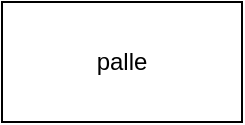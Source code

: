 <mxfile>
    <diagram id="PbZMZOch1krDOF6T5jzZ" name="Pagina-1">
        <mxGraphModel dx="902" dy="757" grid="1" gridSize="10" guides="1" tooltips="1" connect="1" arrows="1" fold="1" page="1" pageScale="1" pageWidth="827" pageHeight="1169" math="0" shadow="0">
            <root>
                <mxCell id="0"/>
                <mxCell id="1" parent="0"/>
                <mxCell id="2" value="palle" style="rounded=0;whiteSpace=wrap;html=1;" vertex="1" parent="1">
                    <mxGeometry x="370" y="230" width="120" height="60" as="geometry"/>
                </mxCell>
            </root>
        </mxGraphModel>
    </diagram>
</mxfile>